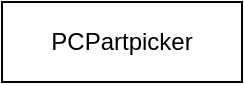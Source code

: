 <mxfile version="17.5.0" type="github">
  <diagram id="iVlfPvvHxNKThmz7TXxH" name="Page-1">
    <mxGraphModel dx="885" dy="573" grid="1" gridSize="10" guides="1" tooltips="1" connect="1" arrows="1" fold="1" page="1" pageScale="1" pageWidth="827" pageHeight="1169" math="0" shadow="0">
      <root>
        <mxCell id="0" />
        <mxCell id="1" parent="0" />
        <mxCell id="pDqY7yo2lOEHYChbhnL6-1" value="PCPartpicker" style="rounded=0;whiteSpace=wrap;html=1;" vertex="1" parent="1">
          <mxGeometry x="40" y="40" width="120" height="40" as="geometry" />
        </mxCell>
      </root>
    </mxGraphModel>
  </diagram>
</mxfile>
